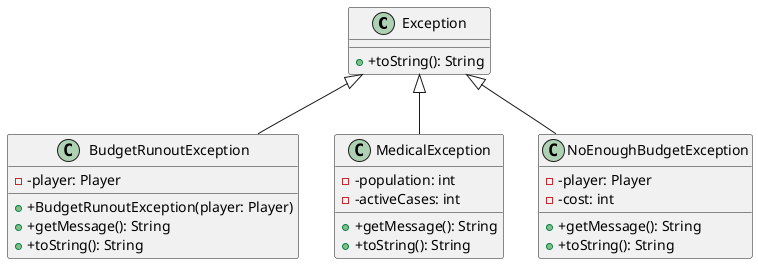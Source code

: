 @startuml
'https://plantuml.com/class-diagram

class Exception{
+ +toString(): String
}
class BudgetRunoutException{
- -player: Player
+ +BudgetRunoutException(player: Player)
+ +getMessage(): String
+ +toString(): String
}
class MedicalException{
- -population: int
- -activeCases: int
+ +getMessage(): String
+ +toString(): String
}
class NoEnoughBudgetException{
- -player: Player
- -cost: int
+ +getMessage(): String
+ +toString(): String
}

Exception <|-- BudgetRunoutException
Exception <|-- NoEnoughBudgetException
Exception <|-- MedicalException

@enduml
